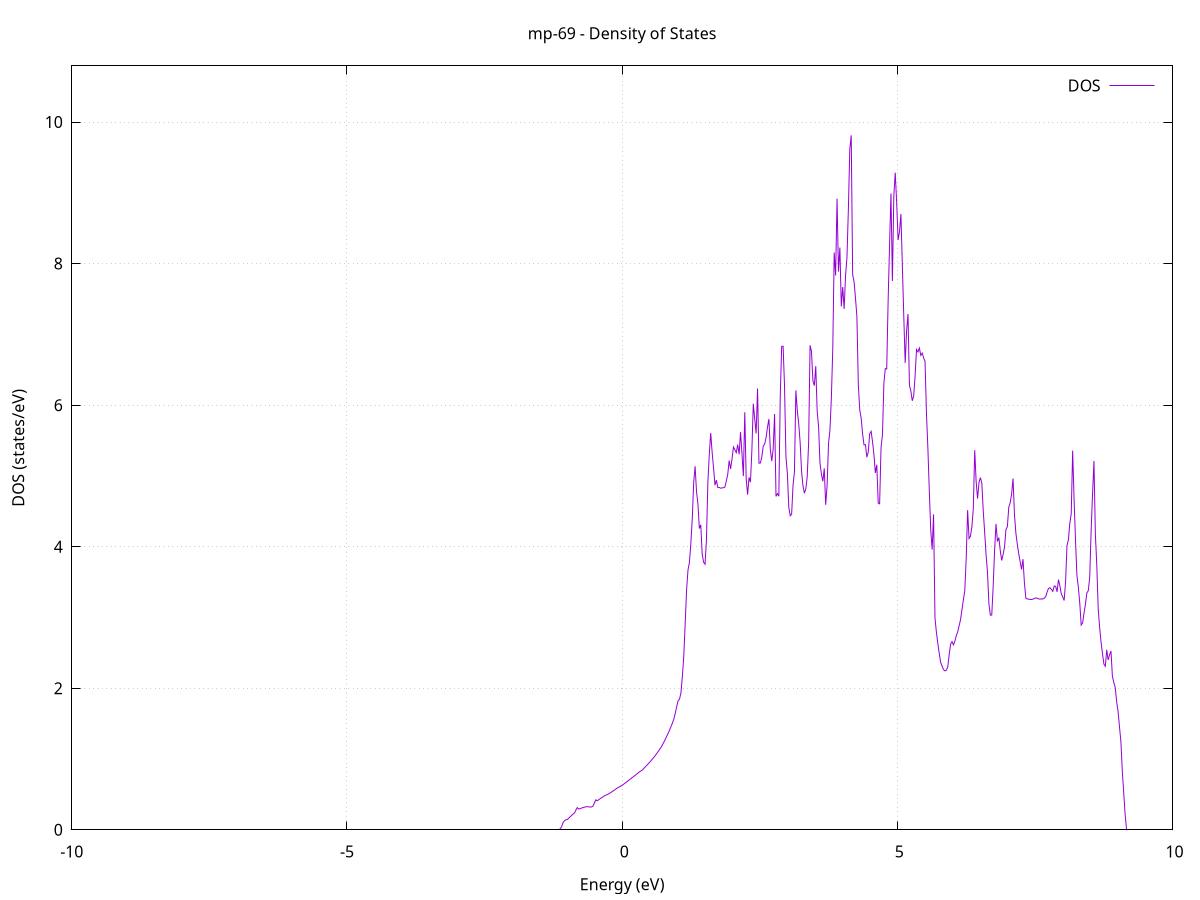 set title 'mp-69 - Density of States'
set xlabel 'Energy (eV)'
set ylabel 'DOS (states/eV)'
set grid
set xrange [-10:10]
set yrange [0:10.794]
set xzeroaxis lt -1
set terminal png size 800,600
set output 'mp-69_dos_gnuplot.png'
plot '-' using 1:2 with lines title 'DOS'
-40.069000 0.000000
-40.043200 0.000000
-40.017400 0.000000
-39.991600 0.000000
-39.965900 0.000000
-39.940100 0.000000
-39.914300 0.000000
-39.888500 0.000000
-39.862700 0.000000
-39.836900 0.000000
-39.811100 0.000000
-39.785300 0.000000
-39.759500 0.000000
-39.733700 0.000000
-39.707900 0.000000
-39.682200 0.000000
-39.656400 0.000000
-39.630600 0.000000
-39.604800 0.000000
-39.579000 0.000000
-39.553200 0.000000
-39.527400 0.000000
-39.501600 0.000000
-39.475800 0.000000
-39.450000 0.000000
-39.424200 0.000000
-39.398500 0.000000
-39.372700 0.000000
-39.346900 0.000000
-39.321100 0.000000
-39.295300 0.000000
-39.269500 0.000000
-39.243700 0.000000
-39.217900 0.000000
-39.192100 0.000000
-39.166300 0.000000
-39.140500 0.000000
-39.114800 0.000000
-39.089000 0.000000
-39.063200 0.000000
-39.037400 0.000000
-39.011600 0.000000
-38.985800 0.000000
-38.960000 0.000000
-38.934200 0.000000
-38.908400 0.000000
-38.882600 0.000000
-38.856800 0.000000
-38.831100 0.000000
-38.805300 0.000000
-38.779500 0.000000
-38.753700 0.000000
-38.727900 0.000000
-38.702100 0.000000
-38.676300 0.000000
-38.650500 0.000000
-38.624700 0.000000
-38.598900 0.000000
-38.573100 0.000000
-38.547400 0.000000
-38.521600 0.000000
-38.495800 0.000000
-38.470000 0.000000
-38.444200 0.000000
-38.418400 0.000000
-38.392600 0.000000
-38.366800 0.000000
-38.341000 0.000000
-38.315200 0.000000
-38.289400 0.000000
-38.263700 0.000000
-38.237900 0.000000
-38.212100 0.000000
-38.186300 0.000000
-38.160500 0.000000
-38.134700 0.000000
-38.108900 0.000000
-38.083100 0.000000
-38.057300 0.000000
-38.031500 0.000000
-38.005700 0.000000
-37.979900 0.000000
-37.954200 0.000000
-37.928400 0.000000
-37.902600 0.000000
-37.876800 0.000000
-37.851000 0.000000
-37.825200 0.000000
-37.799400 0.000000
-37.773600 0.000000
-37.747800 0.000000
-37.722000 3.411700
-37.696200 19.515300
-37.670500 33.578700
-37.644700 74.122600
-37.618900 31.194700
-37.593100 117.249500
-37.567300 0.000000
-37.541500 0.000000
-37.515700 0.000000
-37.489900 0.000000
-37.464100 0.000000
-37.438300 0.000000
-37.412500 0.000000
-37.386800 0.000000
-37.361000 0.000000
-37.335200 0.000000
-37.309400 0.000000
-37.283600 0.000000
-37.257800 0.000000
-37.232000 0.000000
-37.206200 0.000000
-37.180400 0.000000
-37.154600 0.000000
-37.128800 0.000000
-37.103100 0.000000
-37.077300 0.000000
-37.051500 0.000000
-37.025700 0.000000
-36.999900 0.000000
-36.974100 0.000000
-36.948300 0.000000
-36.922500 0.000000
-36.896700 0.000000
-36.870900 0.000000
-36.845100 0.000000
-36.819400 0.000000
-36.793600 0.000000
-36.767800 0.000000
-36.742000 0.000000
-36.716200 0.000000
-36.690400 0.000000
-36.664600 0.000000
-36.638800 0.000000
-36.613000 0.000000
-36.587200 0.000000
-36.561400 0.000000
-36.535700 0.000000
-36.509900 0.000000
-36.484100 0.000000
-36.458300 0.000000
-36.432500 0.000000
-36.406700 0.000000
-36.380900 0.000000
-36.355100 0.000000
-36.329300 0.000000
-36.303500 0.000000
-36.277700 0.000000
-36.252000 0.000000
-36.226200 0.000000
-36.200400 0.000000
-36.174600 0.000000
-36.148800 0.000000
-36.123000 0.000000
-36.097200 0.000000
-36.071400 0.000000
-36.045600 0.000000
-36.019800 0.000000
-35.994000 0.000000
-35.968200 0.000000
-35.942500 0.000000
-35.916700 0.000000
-35.890900 0.000000
-35.865100 0.000000
-35.839300 0.000000
-35.813500 0.000000
-35.787700 0.000000
-35.761900 0.000000
-35.736100 0.000000
-35.710300 0.000000
-35.684500 0.000000
-35.658800 0.000000
-35.633000 0.000000
-35.607200 0.000000
-35.581400 0.000000
-35.555600 0.000000
-35.529800 0.000000
-35.504000 0.000000
-35.478200 0.000000
-35.452400 0.000000
-35.426600 0.000000
-35.400800 0.000000
-35.375100 0.000000
-35.349300 0.000000
-35.323500 0.000000
-35.297700 0.000000
-35.271900 0.000000
-35.246100 0.000000
-35.220300 0.000000
-35.194500 0.000000
-35.168700 0.000000
-35.142900 0.000000
-35.117100 0.000000
-35.091400 0.000000
-35.065600 0.000000
-35.039800 0.000000
-35.014000 0.000000
-34.988200 0.000000
-34.962400 0.000000
-34.936600 0.000000
-34.910800 0.000000
-34.885000 0.000000
-34.859200 0.000000
-34.833400 0.000000
-34.807700 0.000000
-34.781900 0.000000
-34.756100 0.000000
-34.730300 0.000000
-34.704500 0.000000
-34.678700 0.000000
-34.652900 0.000000
-34.627100 0.000000
-34.601300 0.000000
-34.575500 0.000000
-34.549700 0.000000
-34.524000 0.000000
-34.498200 0.000000
-34.472400 0.000000
-34.446600 0.000000
-34.420800 0.000000
-34.395000 0.000000
-34.369200 0.000000
-34.343400 0.000000
-34.317600 0.000000
-34.291800 0.000000
-34.266000 0.000000
-34.240300 0.000000
-34.214500 0.000000
-34.188700 0.000000
-34.162900 0.000000
-34.137100 0.000000
-34.111300 0.000000
-34.085500 0.000000
-34.059700 0.000000
-34.033900 0.000000
-34.008100 0.000000
-33.982300 0.000000
-33.956500 0.000000
-33.930800 0.000000
-33.905000 0.000000
-33.879200 0.000000
-33.853400 0.000000
-33.827600 0.000000
-33.801800 0.000000
-33.776000 0.000000
-33.750200 0.000000
-33.724400 0.000000
-33.698600 0.000000
-33.672800 0.000000
-33.647100 0.000000
-33.621300 0.000000
-33.595500 0.000000
-33.569700 0.000000
-33.543900 0.000000
-33.518100 0.000000
-33.492300 0.000000
-33.466500 0.000000
-33.440700 0.000000
-33.414900 0.000000
-33.389100 0.000000
-33.363400 0.000000
-33.337600 0.000000
-33.311800 0.000000
-33.286000 0.000000
-33.260200 0.000000
-33.234400 0.000000
-33.208600 0.000000
-33.182800 0.000000
-33.157000 0.000000
-33.131200 0.000000
-33.105400 0.000000
-33.079700 0.000000
-33.053900 0.000000
-33.028100 0.000000
-33.002300 0.000000
-32.976500 0.000000
-32.950700 0.000000
-32.924900 0.000000
-32.899100 0.000000
-32.873300 0.000000
-32.847500 0.000000
-32.821700 0.000000
-32.796000 0.000000
-32.770200 0.000000
-32.744400 0.000000
-32.718600 0.000000
-32.692800 0.000000
-32.667000 0.000000
-32.641200 0.000000
-32.615400 0.000000
-32.589600 0.000000
-32.563800 0.000000
-32.538000 0.000000
-32.512300 0.000000
-32.486500 0.000000
-32.460700 0.000000
-32.434900 0.000000
-32.409100 0.000000
-32.383300 0.000000
-32.357500 0.000000
-32.331700 0.000000
-32.305900 0.000000
-32.280100 0.000000
-32.254300 0.000000
-32.228600 0.000000
-32.202800 0.000000
-32.177000 0.000000
-32.151200 0.000000
-32.125400 0.000000
-32.099600 0.000000
-32.073800 0.000000
-32.048000 0.000000
-32.022200 0.000000
-31.996400 0.000000
-31.970600 0.000000
-31.944800 0.000000
-31.919100 0.000000
-31.893300 0.000000
-31.867500 0.000000
-31.841700 0.000000
-31.815900 0.000000
-31.790100 0.000000
-31.764300 0.000000
-31.738500 0.000000
-31.712700 0.000000
-31.686900 0.000000
-31.661100 0.000000
-31.635400 0.000000
-31.609600 0.000000
-31.583800 0.000000
-31.558000 0.000000
-31.532200 0.000000
-31.506400 0.000000
-31.480600 0.000000
-31.454800 0.000000
-31.429000 0.000000
-31.403200 0.000000
-31.377400 0.000000
-31.351700 0.000000
-31.325900 0.000000
-31.300100 0.000000
-31.274300 0.000000
-31.248500 0.000000
-31.222700 0.000000
-31.196900 0.000000
-31.171100 0.000000
-31.145300 0.000000
-31.119500 0.000000
-31.093700 0.000000
-31.068000 0.000000
-31.042200 0.000000
-31.016400 0.000000
-30.990600 0.000000
-30.964800 0.000000
-30.939000 0.000000
-30.913200 0.000000
-30.887400 0.000000
-30.861600 0.000000
-30.835800 0.000000
-30.810000 0.000000
-30.784300 0.000000
-30.758500 0.000000
-30.732700 0.000000
-30.706900 0.000000
-30.681100 0.000000
-30.655300 0.000000
-30.629500 0.000000
-30.603700 0.000000
-30.577900 0.000000
-30.552100 0.000000
-30.526300 0.000000
-30.500600 0.000000
-30.474800 0.000000
-30.449000 0.000000
-30.423200 0.000000
-30.397400 0.000000
-30.371600 0.000000
-30.345800 0.000000
-30.320000 0.000000
-30.294200 0.000000
-30.268400 0.000000
-30.242600 0.000000
-30.216900 0.000000
-30.191100 0.000000
-30.165300 0.000000
-30.139500 0.000000
-30.113700 0.000000
-30.087900 0.000000
-30.062100 0.000000
-30.036300 0.000000
-30.010500 0.000000
-29.984700 0.000000
-29.958900 0.000000
-29.933100 0.000000
-29.907400 0.000000
-29.881600 0.000000
-29.855800 0.000000
-29.830000 0.000000
-29.804200 0.000000
-29.778400 0.000000
-29.752600 0.000000
-29.726800 0.000000
-29.701000 0.000000
-29.675200 0.000000
-29.649400 0.000000
-29.623700 0.000000
-29.597900 0.000000
-29.572100 0.000000
-29.546300 0.000000
-29.520500 0.000000
-29.494700 0.000000
-29.468900 0.000000
-29.443100 0.000000
-29.417300 0.000000
-29.391500 0.000000
-29.365700 0.000000
-29.340000 0.000000
-29.314200 0.000000
-29.288400 0.000000
-29.262600 0.000000
-29.236800 0.000000
-29.211000 0.000000
-29.185200 0.000000
-29.159400 0.000000
-29.133600 0.000000
-29.107800 0.000000
-29.082000 0.000000
-29.056300 0.000000
-29.030500 0.000000
-29.004700 0.000000
-28.978900 0.000000
-28.953100 0.000000
-28.927300 0.000000
-28.901500 0.000000
-28.875700 0.000000
-28.849900 0.000000
-28.824100 0.000000
-28.798300 0.000000
-28.772600 0.000000
-28.746800 0.000000
-28.721000 0.000000
-28.695200 0.000000
-28.669400 0.000000
-28.643600 0.000000
-28.617800 0.000000
-28.592000 0.000000
-28.566200 0.000000
-28.540400 0.000000
-28.514600 0.000000
-28.488900 0.000000
-28.463100 0.000000
-28.437300 0.000000
-28.411500 0.000000
-28.385700 0.000000
-28.359900 0.000000
-28.334100 0.000000
-28.308300 0.000000
-28.282500 0.000000
-28.256700 0.000000
-28.230900 0.000000
-28.205200 0.000000
-28.179400 0.000000
-28.153600 0.000000
-28.127800 0.000000
-28.102000 0.000000
-28.076200 0.000000
-28.050400 0.000000
-28.024600 0.000000
-27.998800 0.000000
-27.973000 0.000000
-27.947200 0.000000
-27.921500 0.000000
-27.895700 0.000000
-27.869900 0.000000
-27.844100 0.000000
-27.818300 0.000000
-27.792500 0.000000
-27.766700 0.000000
-27.740900 0.000000
-27.715100 0.000000
-27.689300 0.000000
-27.663500 0.000000
-27.637700 0.000000
-27.612000 0.000000
-27.586200 0.000000
-27.560400 0.000000
-27.534600 0.000000
-27.508800 0.000000
-27.483000 0.000000
-27.457200 0.000000
-27.431400 0.000000
-27.405600 0.000000
-27.379800 0.000000
-27.354000 0.000000
-27.328300 0.000000
-27.302500 0.000000
-27.276700 0.000000
-27.250900 0.000000
-27.225100 0.000000
-27.199300 0.000000
-27.173500 0.000000
-27.147700 0.000000
-27.121900 0.000000
-27.096100 0.000000
-27.070300 0.000000
-27.044600 0.000000
-27.018800 0.000000
-26.993000 0.000000
-26.967200 0.000000
-26.941400 0.000000
-26.915600 0.000000
-26.889800 0.000000
-26.864000 0.000000
-26.838200 0.000000
-26.812400 0.000000
-26.786600 0.000000
-26.760900 0.000000
-26.735100 0.000000
-26.709300 0.000000
-26.683500 0.000000
-26.657700 0.000000
-26.631900 0.000000
-26.606100 0.000000
-26.580300 0.000000
-26.554500 0.000000
-26.528700 0.000000
-26.502900 0.000000
-26.477200 0.000000
-26.451400 0.000000
-26.425600 0.000000
-26.399800 0.000000
-26.374000 0.000000
-26.348200 0.000000
-26.322400 0.000000
-26.296600 0.000000
-26.270800 0.000000
-26.245000 0.000000
-26.219200 0.000000
-26.193500 0.000000
-26.167700 0.000000
-26.141900 0.000000
-26.116100 0.000000
-26.090300 0.000000
-26.064500 0.000000
-26.038700 0.000000
-26.012900 0.000000
-25.987100 0.000000
-25.961300 0.000000
-25.935500 0.000000
-25.909800 0.000000
-25.884000 0.000000
-25.858200 0.000000
-25.832400 0.000000
-25.806600 0.000000
-25.780800 0.000000
-25.755000 0.000000
-25.729200 0.000000
-25.703400 0.000000
-25.677600 0.000000
-25.651800 0.000000
-25.626000 0.000000
-25.600300 0.000000
-25.574500 0.000000
-25.548700 0.000000
-25.522900 0.000000
-25.497100 0.000000
-25.471300 0.000000
-25.445500 0.000000
-25.419700 0.000000
-25.393900 0.000000
-25.368100 0.000000
-25.342300 0.000000
-25.316600 0.000000
-25.290800 0.000000
-25.265000 0.000000
-25.239200 0.000000
-25.213400 0.000000
-25.187600 0.000000
-25.161800 0.000000
-25.136000 0.000000
-25.110200 0.000000
-25.084400 0.000000
-25.058600 0.000000
-25.032900 0.000000
-25.007100 0.000000
-24.981300 0.000000
-24.955500 0.000000
-24.929700 0.000000
-24.903900 0.000000
-24.878100 0.000000
-24.852300 0.000000
-24.826500 0.000000
-24.800700 0.000000
-24.774900 0.000000
-24.749200 0.000000
-24.723400 0.000000
-24.697600 0.000000
-24.671800 0.000000
-24.646000 0.000000
-24.620200 0.000000
-24.594400 0.000000
-24.568600 0.000000
-24.542800 0.000000
-24.517000 0.000000
-24.491200 0.000000
-24.465500 0.000000
-24.439700 0.000000
-24.413900 0.000000
-24.388100 0.000000
-24.362300 0.000000
-24.336500 0.000000
-24.310700 0.000000
-24.284900 0.000000
-24.259100 0.000000
-24.233300 0.000000
-24.207500 0.000000
-24.181800 0.000000
-24.156000 0.000000
-24.130200 0.000000
-24.104400 0.000000
-24.078600 0.000000
-24.052800 0.000000
-24.027000 0.000000
-24.001200 0.000000
-23.975400 0.000000
-23.949600 0.000000
-23.923800 0.000000
-23.898100 0.000000
-23.872300 0.000000
-23.846500 0.000000
-23.820700 0.000000
-23.794900 0.000000
-23.769100 0.000000
-23.743300 0.000000
-23.717500 0.000000
-23.691700 0.000000
-23.665900 0.000000
-23.640100 0.000000
-23.614300 0.000000
-23.588600 0.000000
-23.562800 0.000000
-23.537000 0.000000
-23.511200 0.000000
-23.485400 0.000000
-23.459600 0.000000
-23.433800 0.000000
-23.408000 0.000000
-23.382200 0.000000
-23.356400 0.000000
-23.330600 0.000000
-23.304900 0.000000
-23.279100 0.000000
-23.253300 0.000000
-23.227500 0.000000
-23.201700 0.000000
-23.175900 0.000000
-23.150100 0.000000
-23.124300 0.000000
-23.098500 0.000000
-23.072700 0.000000
-23.046900 0.000000
-23.021200 0.000000
-22.995400 0.000000
-22.969600 0.000000
-22.943800 0.000000
-22.918000 0.000000
-22.892200 0.000000
-22.866400 0.000000
-22.840600 0.000000
-22.814800 0.000000
-22.789000 0.000000
-22.763200 0.000000
-22.737500 0.000000
-22.711700 0.000000
-22.685900 0.000000
-22.660100 0.000000
-22.634300 0.000000
-22.608500 0.000000
-22.582700 0.000000
-22.556900 0.000000
-22.531100 0.000000
-22.505300 0.000000
-22.479500 0.000000
-22.453800 0.000000
-22.428000 0.000000
-22.402200 0.000000
-22.376400 0.000000
-22.350600 0.000000
-22.324800 0.000000
-22.299000 0.000000
-22.273200 0.000000
-22.247400 0.000000
-22.221600 0.000000
-22.195800 0.000000
-22.170100 0.000000
-22.144300 0.000000
-22.118500 0.000000
-22.092700 0.000000
-22.066900 0.000000
-22.041100 0.000000
-22.015300 0.000000
-21.989500 0.000000
-21.963700 0.000000
-21.937900 0.000000
-21.912100 0.000000
-21.886400 0.000000
-21.860600 0.000000
-21.834800 0.000000
-21.809000 0.000000
-21.783200 0.000000
-21.757400 0.000000
-21.731600 0.000000
-21.705800 0.000000
-21.680000 0.000000
-21.654200 0.000000
-21.628400 0.000000
-21.602600 0.000000
-21.576900 0.000000
-21.551100 0.000000
-21.525300 0.000000
-21.499500 0.000000
-21.473700 0.000000
-21.447900 0.000000
-21.422100 0.000000
-21.396300 0.000000
-21.370500 0.000000
-21.344700 0.000000
-21.318900 0.000000
-21.293200 0.000000
-21.267400 0.000000
-21.241600 0.000000
-21.215800 0.000000
-21.190000 0.000000
-21.164200 0.000000
-21.138400 0.000000
-21.112600 0.000000
-21.086800 0.000000
-21.061000 0.000000
-21.035200 0.000000
-21.009500 0.000000
-20.983700 0.000000
-20.957900 0.000000
-20.932100 0.000000
-20.906300 0.000000
-20.880500 0.000000
-20.854700 0.000000
-20.828900 0.000000
-20.803100 0.000000
-20.777300 0.000000
-20.751500 0.000000
-20.725800 0.000000
-20.700000 0.000000
-20.674200 0.000000
-20.648400 0.000000
-20.622600 0.000000
-20.596800 0.000000
-20.571000 0.000000
-20.545200 0.000000
-20.519400 0.000000
-20.493600 0.000000
-20.467800 0.000000
-20.442100 0.000000
-20.416300 0.000000
-20.390500 0.000000
-20.364700 0.000000
-20.338900 0.000000
-20.313100 0.000000
-20.287300 0.000000
-20.261500 0.000000
-20.235700 0.000000
-20.209900 0.000000
-20.184100 0.000000
-20.158400 0.000000
-20.132600 0.000000
-20.106800 0.000000
-20.081000 0.000000
-20.055200 0.000000
-20.029400 0.000000
-20.003600 0.000000
-19.977800 0.000000
-19.952000 0.000000
-19.926200 0.000000
-19.900400 0.000000
-19.874700 0.000000
-19.848900 0.000000
-19.823100 0.000000
-19.797300 0.000000
-19.771500 0.000000
-19.745700 0.000000
-19.719900 0.000000
-19.694100 0.000000
-19.668300 0.000000
-19.642500 0.000000
-19.616700 0.000000
-19.590900 0.000000
-19.565200 0.000000
-19.539400 0.000000
-19.513600 0.000000
-19.487800 0.000000
-19.462000 0.000000
-19.436200 0.000000
-19.410400 0.000000
-19.384600 0.000000
-19.358800 0.000000
-19.333000 0.000000
-19.307200 0.000000
-19.281500 0.000000
-19.255700 0.000000
-19.229900 0.000000
-19.204100 0.000000
-19.178300 0.000000
-19.152500 0.000000
-19.126700 0.000000
-19.100900 0.000000
-19.075100 0.000000
-19.049300 0.000000
-19.023500 0.000000
-18.997800 0.000000
-18.972000 0.000000
-18.946200 0.000000
-18.920400 0.000000
-18.894600 0.000000
-18.868800 0.000000
-18.843000 0.000000
-18.817200 0.000000
-18.791400 0.000000
-18.765600 0.000000
-18.739800 0.000000
-18.714100 0.000000
-18.688300 0.000000
-18.662500 0.000000
-18.636700 0.000000
-18.610900 0.000000
-18.585100 0.000000
-18.559300 0.000000
-18.533500 0.000000
-18.507700 0.000000
-18.481900 0.000000
-18.456100 0.000000
-18.430400 0.000000
-18.404600 0.000000
-18.378800 0.000000
-18.353000 0.000000
-18.327200 0.000000
-18.301400 0.000000
-18.275600 0.000000
-18.249800 0.000000
-18.224000 0.000000
-18.198200 0.000000
-18.172400 0.000000
-18.146700 0.000000
-18.120900 0.000000
-18.095100 0.000000
-18.069300 0.000000
-18.043500 0.000000
-18.017700 0.000000
-17.991900 0.000000
-17.966100 0.000000
-17.940300 0.000000
-17.914500 0.000000
-17.888700 0.000000
-17.863000 0.000000
-17.837200 0.000000
-17.811400 0.000000
-17.785600 0.000000
-17.759800 0.000000
-17.734000 0.078700
-17.708200 1.231200
-17.682400 8.293300
-17.656600 15.065300
-17.630800 17.042500
-17.605000 19.725500
-17.579200 31.348800
-17.553500 40.456100
-17.527700 34.539600
-17.501900 35.575400
-17.476100 21.976100
-17.450300 16.299900
-17.424500 13.000700
-17.398700 9.285400
-17.372900 14.837200
-17.347100 17.039600
-17.321300 17.222400
-17.295500 18.753400
-17.269800 26.752400
-17.244000 19.180800
-17.218200 23.113200
-17.192400 28.941300
-17.166600 31.542000
-17.140800 32.625400
-17.115000 36.607600
-17.089200 42.787100
-17.063400 56.641200
-17.037600 35.024100
-17.011800 49.311900
-16.986100 87.432700
-16.960300 51.622200
-16.934500 35.198600
-16.908700 27.327100
-16.882900 22.185200
-16.857100 13.861800
-16.831300 1.573000
-16.805500 0.000000
-16.779700 0.000000
-16.753900 0.000000
-16.728100 0.000000
-16.702400 0.000000
-16.676600 0.000000
-16.650800 0.000000
-16.625000 0.000000
-16.599200 0.000000
-16.573400 0.000000
-16.547600 0.000000
-16.521800 0.000000
-16.496000 0.000000
-16.470200 0.000000
-16.444400 0.000000
-16.418700 0.000000
-16.392900 0.000000
-16.367100 0.000000
-16.341300 0.000000
-16.315500 0.000000
-16.289700 0.000000
-16.263900 0.000000
-16.238100 0.000000
-16.212300 0.000000
-16.186500 0.000000
-16.160700 0.000000
-16.135000 0.000000
-16.109200 0.000000
-16.083400 0.000000
-16.057600 0.000000
-16.031800 0.000000
-16.006000 0.000000
-15.980200 0.000000
-15.954400 0.000000
-15.928600 0.000000
-15.902800 0.000000
-15.877000 0.000000
-15.851300 0.000000
-15.825500 0.000000
-15.799700 0.000000
-15.773900 0.000000
-15.748100 0.000000
-15.722300 0.000000
-15.696500 0.000000
-15.670700 0.000000
-15.644900 0.000000
-15.619100 0.000000
-15.593300 0.000000
-15.567500 0.000000
-15.541800 0.000000
-15.516000 0.000000
-15.490200 0.000000
-15.464400 0.000000
-15.438600 0.000000
-15.412800 0.000000
-15.387000 0.000000
-15.361200 0.000000
-15.335400 0.000000
-15.309600 0.000000
-15.283800 0.000000
-15.258100 0.000000
-15.232300 0.000000
-15.206500 0.000000
-15.180700 0.000000
-15.154900 0.000000
-15.129100 0.000000
-15.103300 0.000000
-15.077500 0.000000
-15.051700 0.000000
-15.025900 0.000000
-15.000100 0.000000
-14.974400 0.000000
-14.948600 0.000000
-14.922800 0.000000
-14.897000 0.000000
-14.871200 0.000000
-14.845400 0.000000
-14.819600 0.000000
-14.793800 0.000000
-14.768000 0.000000
-14.742200 0.000000
-14.716400 0.000000
-14.690700 0.000000
-14.664900 0.000000
-14.639100 0.000000
-14.613300 0.000000
-14.587500 0.000000
-14.561700 0.000000
-14.535900 0.000000
-14.510100 0.000000
-14.484300 0.000000
-14.458500 0.000000
-14.432700 0.000000
-14.407000 0.000000
-14.381200 0.000000
-14.355400 0.000000
-14.329600 0.000000
-14.303800 0.000000
-14.278000 0.000000
-14.252200 0.000000
-14.226400 0.000000
-14.200600 0.000000
-14.174800 0.000000
-14.149000 0.000000
-14.123300 0.000000
-14.097500 0.000000
-14.071700 0.000000
-14.045900 0.000000
-14.020100 0.000000
-13.994300 0.000000
-13.968500 0.000000
-13.942700 0.000000
-13.916900 0.000000
-13.891100 0.000000
-13.865300 0.000000
-13.839600 0.000000
-13.813800 0.000000
-13.788000 0.000000
-13.762200 0.000000
-13.736400 0.000000
-13.710600 0.000000
-13.684800 0.000000
-13.659000 0.000000
-13.633200 0.000000
-13.607400 0.000000
-13.581600 0.000000
-13.555900 0.000000
-13.530100 0.000000
-13.504300 0.000000
-13.478500 0.000000
-13.452700 0.000000
-13.426900 0.000000
-13.401100 0.000000
-13.375300 0.000000
-13.349500 0.000000
-13.323700 0.000000
-13.297900 0.000000
-13.272100 0.000000
-13.246400 0.000000
-13.220600 0.000000
-13.194800 0.000000
-13.169000 0.000000
-13.143200 0.000000
-13.117400 0.000000
-13.091600 0.000000
-13.065800 0.000000
-13.040000 0.000000
-13.014200 0.000000
-12.988400 0.000000
-12.962700 0.000000
-12.936900 0.000000
-12.911100 0.000000
-12.885300 0.000000
-12.859500 0.000000
-12.833700 0.000000
-12.807900 0.000000
-12.782100 0.000000
-12.756300 0.000000
-12.730500 0.000000
-12.704700 0.000000
-12.679000 0.000000
-12.653200 0.000000
-12.627400 0.000000
-12.601600 0.000000
-12.575800 0.000000
-12.550000 0.000000
-12.524200 0.000000
-12.498400 0.000000
-12.472600 0.000000
-12.446800 0.000000
-12.421000 0.000000
-12.395300 0.000000
-12.369500 0.000000
-12.343700 0.000000
-12.317900 0.000000
-12.292100 0.000000
-12.266300 0.000000
-12.240500 0.000000
-12.214700 0.000000
-12.188900 0.000000
-12.163100 0.000000
-12.137300 0.000000
-12.111600 0.000000
-12.085800 0.000000
-12.060000 0.000000
-12.034200 0.000000
-12.008400 0.000000
-11.982600 0.000000
-11.956800 0.000000
-11.931000 0.000000
-11.905200 0.000000
-11.879400 0.000000
-11.853600 0.000000
-11.827900 0.000000
-11.802100 0.000000
-11.776300 0.000000
-11.750500 0.000000
-11.724700 0.000000
-11.698900 0.000000
-11.673100 0.000000
-11.647300 0.000000
-11.621500 0.000000
-11.595700 0.000000
-11.569900 0.000000
-11.544200 0.000000
-11.518400 0.000000
-11.492600 0.000000
-11.466800 0.000000
-11.441000 0.000000
-11.415200 0.000000
-11.389400 0.000000
-11.363600 0.000000
-11.337800 0.000000
-11.312000 0.000000
-11.286200 0.000000
-11.260400 0.000000
-11.234700 0.000000
-11.208900 0.000000
-11.183100 0.000000
-11.157300 0.000000
-11.131500 0.000000
-11.105700 0.000000
-11.079900 0.000000
-11.054100 0.000000
-11.028300 0.000000
-11.002500 0.000000
-10.976700 0.000000
-10.951000 0.000000
-10.925200 0.000000
-10.899400 0.000000
-10.873600 0.000000
-10.847800 0.000000
-10.822000 0.000000
-10.796200 0.000000
-10.770400 0.000000
-10.744600 0.000000
-10.718800 0.000000
-10.693000 0.000000
-10.667300 0.000000
-10.641500 0.000000
-10.615700 0.000000
-10.589900 0.000000
-10.564100 0.000000
-10.538300 0.000000
-10.512500 0.000000
-10.486700 0.000000
-10.460900 0.000000
-10.435100 0.000000
-10.409300 0.000000
-10.383600 0.000000
-10.357800 0.000000
-10.332000 0.000000
-10.306200 0.000000
-10.280400 0.000000
-10.254600 0.000000
-10.228800 0.000000
-10.203000 0.000000
-10.177200 0.000000
-10.151400 0.000000
-10.125600 0.000000
-10.099900 0.000000
-10.074100 0.000000
-10.048300 0.000000
-10.022500 0.000000
-9.996700 0.000000
-9.970900 0.000000
-9.945100 0.000000
-9.919300 0.000000
-9.893500 0.000000
-9.867700 0.000000
-9.841900 0.000000
-9.816200 0.000000
-9.790400 0.000000
-9.764600 0.000000
-9.738800 0.000000
-9.713000 0.000000
-9.687200 0.000000
-9.661400 0.000000
-9.635600 0.000000
-9.609800 0.000000
-9.584000 0.000000
-9.558200 0.000000
-9.532500 0.000000
-9.506700 0.000000
-9.480900 0.000000
-9.455100 0.000000
-9.429300 0.000000
-9.403500 0.000000
-9.377700 0.000000
-9.351900 0.000000
-9.326100 0.000000
-9.300300 0.000000
-9.274500 0.000000
-9.248700 0.000000
-9.223000 0.000000
-9.197200 0.000000
-9.171400 0.000000
-9.145600 0.000000
-9.119800 0.000000
-9.094000 0.000000
-9.068200 0.000000
-9.042400 0.000000
-9.016600 0.000000
-8.990800 0.000000
-8.965000 0.000000
-8.939300 0.000000
-8.913500 0.000000
-8.887700 0.000000
-8.861900 0.000000
-8.836100 0.000000
-8.810300 0.000000
-8.784500 0.000000
-8.758700 0.000000
-8.732900 0.000000
-8.707100 0.000000
-8.681300 0.000000
-8.655600 0.000000
-8.629800 0.000000
-8.604000 0.000000
-8.578200 0.000000
-8.552400 0.000000
-8.526600 0.000000
-8.500800 0.000000
-8.475000 0.000000
-8.449200 0.000000
-8.423400 0.000000
-8.397600 0.000000
-8.371900 0.000000
-8.346100 0.000000
-8.320300 0.000000
-8.294500 0.000000
-8.268700 0.000000
-8.242900 0.000000
-8.217100 0.000000
-8.191300 0.000000
-8.165500 0.000000
-8.139700 0.000000
-8.113900 0.000000
-8.088200 0.000000
-8.062400 0.000000
-8.036600 0.000000
-8.010800 0.000000
-7.985000 0.000000
-7.959200 0.000000
-7.933400 0.000000
-7.907600 0.000000
-7.881800 0.000000
-7.856000 0.000000
-7.830200 0.000000
-7.804500 0.000000
-7.778700 0.000000
-7.752900 0.000000
-7.727100 0.000000
-7.701300 0.000000
-7.675500 0.000000
-7.649700 0.000000
-7.623900 0.000000
-7.598100 0.000000
-7.572300 0.000000
-7.546500 0.000000
-7.520800 0.000000
-7.495000 0.000000
-7.469200 0.000000
-7.443400 0.000000
-7.417600 0.000000
-7.391800 0.000000
-7.366000 0.000000
-7.340200 0.000000
-7.314400 0.000000
-7.288600 0.000000
-7.262800 0.000000
-7.237000 0.000000
-7.211300 0.000000
-7.185500 0.000000
-7.159700 0.000000
-7.133900 0.000000
-7.108100 0.000000
-7.082300 0.000000
-7.056500 0.000000
-7.030700 0.000000
-7.004900 0.000000
-6.979100 0.000000
-6.953300 0.000000
-6.927600 0.000000
-6.901800 0.000000
-6.876000 0.000000
-6.850200 0.000000
-6.824400 0.000000
-6.798600 0.000000
-6.772800 0.000000
-6.747000 0.000000
-6.721200 0.000000
-6.695400 0.000000
-6.669600 0.000000
-6.643900 0.000000
-6.618100 0.000000
-6.592300 0.000000
-6.566500 0.000000
-6.540700 0.000000
-6.514900 0.000000
-6.489100 0.000000
-6.463300 0.000000
-6.437500 0.000000
-6.411700 0.000000
-6.385900 0.000000
-6.360200 0.000000
-6.334400 0.000000
-6.308600 0.000000
-6.282800 0.000000
-6.257000 0.000000
-6.231200 0.000000
-6.205400 0.000000
-6.179600 0.000000
-6.153800 0.000000
-6.128000 0.000000
-6.102200 0.000000
-6.076500 0.000000
-6.050700 0.000000
-6.024900 0.000000
-5.999100 0.000000
-5.973300 0.000000
-5.947500 0.000000
-5.921700 0.000000
-5.895900 0.000000
-5.870100 0.000000
-5.844300 0.000000
-5.818500 0.000000
-5.792800 0.000000
-5.767000 0.000000
-5.741200 0.000000
-5.715400 0.000000
-5.689600 0.000000
-5.663800 0.000000
-5.638000 0.000000
-5.612200 0.000000
-5.586400 0.000000
-5.560600 0.000000
-5.534800 0.000000
-5.509100 0.000000
-5.483300 0.000000
-5.457500 0.000000
-5.431700 0.000000
-5.405900 0.000000
-5.380100 0.000000
-5.354300 0.000000
-5.328500 0.000000
-5.302700 0.000000
-5.276900 0.000000
-5.251100 0.000000
-5.225300 0.000000
-5.199600 0.000000
-5.173800 0.000000
-5.148000 0.000000
-5.122200 0.000000
-5.096400 0.000000
-5.070600 0.000000
-5.044800 0.000000
-5.019000 0.000000
-4.993200 0.000000
-4.967400 0.000000
-4.941600 0.000000
-4.915900 0.000000
-4.890100 0.000000
-4.864300 0.000000
-4.838500 0.000000
-4.812700 0.000000
-4.786900 0.000000
-4.761100 0.000000
-4.735300 0.000000
-4.709500 0.000000
-4.683700 0.000000
-4.657900 0.000000
-4.632200 0.000000
-4.606400 0.000000
-4.580600 0.000000
-4.554800 0.000000
-4.529000 0.000000
-4.503200 0.000000
-4.477400 0.000000
-4.451600 0.000000
-4.425800 0.000000
-4.400000 0.000000
-4.374200 0.000000
-4.348500 0.000000
-4.322700 0.000000
-4.296900 0.000000
-4.271100 0.000000
-4.245300 0.000000
-4.219500 0.000000
-4.193700 0.000000
-4.167900 0.000000
-4.142100 0.000000
-4.116300 0.000000
-4.090500 0.000000
-4.064800 0.000000
-4.039000 0.000000
-4.013200 0.000000
-3.987400 0.000000
-3.961600 0.000000
-3.935800 0.000000
-3.910000 0.000000
-3.884200 0.000000
-3.858400 0.000000
-3.832600 0.000000
-3.806800 0.000000
-3.781100 0.000000
-3.755300 0.000000
-3.729500 0.000000
-3.703700 0.000000
-3.677900 0.000000
-3.652100 0.000000
-3.626300 0.000000
-3.600500 0.000000
-3.574700 0.000000
-3.548900 0.000000
-3.523100 0.000000
-3.497400 0.000000
-3.471600 0.000000
-3.445800 0.000000
-3.420000 0.000000
-3.394200 0.000000
-3.368400 0.000000
-3.342600 0.000000
-3.316800 0.000000
-3.291000 0.000000
-3.265200 0.000000
-3.239400 0.000000
-3.213600 0.000000
-3.187900 0.000000
-3.162100 0.000000
-3.136300 0.000000
-3.110500 0.000000
-3.084700 0.000000
-3.058900 0.000000
-3.033100 0.000000
-3.007300 0.000000
-2.981500 0.000000
-2.955700 0.000000
-2.929900 0.000000
-2.904200 0.000000
-2.878400 0.000000
-2.852600 0.000000
-2.826800 0.000000
-2.801000 0.000000
-2.775200 0.000000
-2.749400 0.000000
-2.723600 0.000000
-2.697800 0.000000
-2.672000 0.000000
-2.646200 0.000000
-2.620500 0.000000
-2.594700 0.000000
-2.568900 0.000000
-2.543100 0.000000
-2.517300 0.000000
-2.491500 0.000000
-2.465700 0.000000
-2.439900 0.000000
-2.414100 0.000000
-2.388300 0.000000
-2.362500 0.000000
-2.336800 0.000000
-2.311000 0.000000
-2.285200 0.000000
-2.259400 0.000000
-2.233600 0.000000
-2.207800 0.000000
-2.182000 0.000000
-2.156200 0.000000
-2.130400 0.000000
-2.104600 0.000000
-2.078800 0.000000
-2.053100 0.000000
-2.027300 0.000000
-2.001500 0.000000
-1.975700 0.000000
-1.949900 0.000000
-1.924100 0.000000
-1.898300 0.000000
-1.872500 0.000000
-1.846700 0.000000
-1.820900 0.000000
-1.795100 0.000000
-1.769400 0.000000
-1.743600 0.000000
-1.717800 0.000000
-1.692000 0.000000
-1.666200 0.000000
-1.640400 0.000000
-1.614600 0.000000
-1.588800 0.000000
-1.563000 0.000000
-1.537200 0.000000
-1.511400 0.000000
-1.485700 0.000000
-1.459900 0.000000
-1.434100 0.000000
-1.408300 0.000000
-1.382500 0.000000
-1.356700 0.000000
-1.330900 0.000000
-1.305100 0.000000
-1.279300 0.000000
-1.253500 0.000000
-1.227700 0.000000
-1.201900 0.000000
-1.176200 0.000000
-1.150400 0.000000
-1.124600 0.011300
-1.098800 0.045300
-1.073000 0.102300
-1.047200 0.128300
-1.021400 0.141100
-0.995600 0.145500
-0.969800 0.164200
-0.944000 0.183700
-0.918200 0.203800
-0.892500 0.222100
-0.866700 0.236800
-0.840900 0.277700
-0.815100 0.312900
-0.789300 0.292200
-0.763500 0.299500
-0.737700 0.306500
-0.711900 0.313000
-0.686100 0.319000
-0.660300 0.324600
-0.634500 0.326900
-0.608800 0.323900
-0.583000 0.321300
-0.557200 0.322800
-0.531400 0.331600
-0.505600 0.375100
-0.479800 0.423300
-0.454000 0.409700
-0.428200 0.423400
-0.402400 0.437500
-0.376600 0.451900
-0.350800 0.463200
-0.325100 0.478600
-0.299300 0.488000
-0.273500 0.496900
-0.247700 0.506800
-0.221900 0.518900
-0.196100 0.531500
-0.170300 0.544900
-0.144500 0.558600
-0.118700 0.572500
-0.092900 0.586500
-0.067100 0.600500
-0.041400 0.609000
-0.015600 0.621200
0.010200 0.634500
0.036000 0.648900
0.061800 0.663700
0.087600 0.679300
0.113400 0.695000
0.139200 0.711000
0.165000 0.726400
0.190800 0.741900
0.216600 0.757800
0.242300 0.773300
0.268100 0.788900
0.293900 0.805900
0.319700 0.821100
0.345500 0.832500
0.371300 0.846600
0.397100 0.870100
0.422900 0.890500
0.448700 0.911400
0.474500 0.932900
0.500300 0.954900
0.526000 0.977800
0.551800 1.001700
0.577600 1.025700
0.603400 1.051700
0.629200 1.078600
0.655000 1.106100
0.680800 1.135100
0.706600 1.165500
0.732400 1.199600
0.758200 1.238400
0.784000 1.279100
0.809800 1.320700
0.835500 1.363700
0.861300 1.408800
0.887100 1.456800
0.912900 1.506700
0.938700 1.563000
0.964500 1.644400
0.990300 1.736000
1.016100 1.821700
1.041900 1.846000
1.067700 1.930700
1.093500 2.160400
1.119200 2.444400
1.145000 2.906500
1.170800 3.390700
1.196600 3.671700
1.222400 3.778500
1.248200 4.044400
1.274000 4.391500
1.299800 4.906800
1.325600 5.137200
1.351400 4.777800
1.377200 4.604900
1.402900 4.256600
1.428700 4.309300
1.454500 3.893800
1.480300 3.780500
1.506100 3.751800
1.531900 4.095600
1.557700 4.909500
1.583500 5.307600
1.609300 5.606000
1.635100 5.334300
1.660900 5.113800
1.686600 4.868500
1.712400 4.940400
1.738200 4.837600
1.764000 4.836600
1.789800 4.826700
1.815600 4.830500
1.841400 4.833400
1.867200 4.842500
1.893000 4.928300
1.918800 5.021700
1.944600 5.217200
1.970300 5.098900
1.996100 5.235400
2.021900 5.408600
2.047700 5.368900
2.073500 5.328900
2.099300 5.441000
2.125100 5.304700
2.150900 5.618900
2.176700 5.322600
2.202500 4.996800
2.228300 5.900000
2.254000 4.954900
2.279800 4.736000
2.305600 4.979600
2.331400 4.911600
2.357200 5.358900
2.383000 6.020800
2.408800 5.803400
2.434600 5.600100
2.460400 6.235000
2.486200 5.179700
2.512000 5.183100
2.537700 5.267900
2.563500 5.420700
2.589300 5.448900
2.615100 5.540400
2.640900 5.689700
2.666700 5.804600
2.692500 5.371100
2.718300 5.210000
2.744100 5.379500
2.769900 5.875100
2.795700 4.710800
2.821400 4.750000
2.847200 4.712800
2.873000 6.136700
2.898800 6.830900
2.924600 6.832300
2.950400 6.271400
2.976200 5.270300
3.002000 5.039600
3.027800 4.558900
3.053600 4.436500
3.079400 4.458500
3.105200 4.871400
3.130900 5.058600
3.156700 6.207700
3.182500 5.924600
3.208300 5.738300
3.234100 5.475800
3.259900 5.068000
3.285700 4.859500
3.311500 4.755800
3.337300 4.816400
3.363100 4.992000
3.388900 5.476000
3.414600 6.844800
3.440400 6.759600
3.466200 6.343900
3.492000 6.275200
3.517800 6.551400
3.543600 5.919500
3.569400 5.692400
3.595200 5.175800
3.621000 5.026300
3.646800 4.924100
3.672600 5.106300
3.698300 4.591300
3.724100 4.861500
3.749900 5.458300
3.775700 5.646100
3.801500 6.101200
3.827300 6.798500
3.853100 8.156900
3.878900 7.832000
3.904700 8.918500
3.930500 7.888400
3.956300 8.227100
3.982000 7.393800
4.007800 7.669100
4.033600 7.359300
4.059400 7.832700
4.085200 8.091200
4.111000 8.775500
4.136800 9.620800
4.162600 9.812500
4.188400 7.846000
4.214200 7.740700
4.240000 7.512200
4.265700 7.250100
4.291500 6.281600
4.317300 5.931100
4.343100 5.817100
4.368900 5.594100
4.394700 5.438600
4.420500 5.441300
4.446300 5.264600
4.472100 5.340000
4.497900 5.595900
4.523700 5.630200
4.549400 5.484200
4.575200 5.302800
4.601000 5.041300
4.626800 5.158600
4.652600 4.616000
4.678400 4.605500
4.704200 5.401600
4.730000 5.582400
4.755800 6.307800
4.781600 6.516300
4.807400 6.511700
4.833100 7.479500
4.858900 8.258300
4.884700 8.991900
4.910500 7.754000
4.936300 8.952400
4.962100 9.285100
4.987900 8.866400
5.013700 8.334900
5.039500 8.449200
5.065300 8.700200
5.091100 7.984500
5.116900 7.274500
5.142600 6.594800
5.168400 7.047500
5.194200 7.287600
5.220000 6.280700
5.245800 6.202100
5.271600 6.061300
5.297400 6.128800
5.323200 6.418700
5.349000 6.786900
5.374800 6.751400
5.400600 6.807100
5.426300 6.703400
5.452100 6.736100
5.477900 6.667800
5.503700 6.618900
5.529500 5.882600
5.555300 5.391500
5.581100 4.789900
5.606900 4.242900
5.632700 3.959000
5.658500 4.457000
5.684300 2.992000
5.710000 2.792300
5.735800 2.633300
5.761600 2.492800
5.787400 2.364700
5.813200 2.312000
5.839000 2.264400
5.864800 2.244900
5.890600 2.256100
5.916400 2.300200
5.942200 2.473600
5.968000 2.621700
5.993700 2.658400
6.019500 2.611800
6.045300 2.663700
6.071100 2.740300
6.096900 2.796900
6.122700 2.881900
6.148500 2.968300
6.174300 3.106600
6.200100 3.249500
6.225900 3.377600
6.251700 3.832000
6.277400 4.516000
6.303200 4.115400
6.329000 4.147800
6.354800 4.280600
6.380600 4.536200
6.406400 5.364000
6.432200 4.920600
6.458000 4.679400
6.483800 4.906900
6.509600 4.976700
6.535400 4.898600
6.561100 4.507900
6.586900 4.205500
6.612700 3.886300
6.638500 3.635300
6.664300 3.192000
6.690100 3.032500
6.715900 3.034100
6.741700 3.442200
6.767500 3.950800
6.793300 4.322400
6.819100 4.072600
6.844800 4.128100
6.870600 3.944000
6.896400 3.805700
6.922200 3.890300
6.948000 3.996200
6.973800 4.243100
6.999600 4.281900
7.025400 4.558500
7.051200 4.623600
7.077000 4.744500
7.102800 4.963400
7.128600 4.454700
7.154300 4.192300
7.180100 4.032600
7.205900 3.901300
7.231700 3.788800
7.257500 3.678200
7.283300 3.824000
7.309100 3.491200
7.334900 3.273800
7.360700 3.261600
7.386500 3.259700
7.412300 3.254700
7.438000 3.252700
7.463800 3.259200
7.489600 3.268200
7.515400 3.276900
7.541200 3.272300
7.567000 3.262300
7.592800 3.259600
7.618600 3.262300
7.644400 3.260800
7.670200 3.272200
7.696000 3.292900
7.721700 3.361200
7.747500 3.410600
7.773300 3.420600
7.799100 3.396500
7.824900 3.368400
7.850700 3.445100
7.876500 3.439800
7.902300 3.362300
7.928100 3.534600
7.953900 3.446300
7.979700 3.331300
8.005400 3.290800
8.031200 3.239800
8.057000 3.499000
8.082800 4.015900
8.108600 4.096900
8.134400 4.331300
8.160200 4.466500
8.186000 5.357300
8.211800 4.667200
8.237600 4.095800
8.263400 3.595300
8.289100 3.429900
8.314900 3.206200
8.340700 2.892700
8.366500 2.921900
8.392300 3.061200
8.418100 3.186400
8.443900 3.347500
8.469700 3.377300
8.495500 3.564000
8.521300 4.217300
8.547100 4.741700
8.572800 5.211600
8.598600 4.174900
8.624400 3.738400
8.650200 3.116900
8.676000 2.860400
8.701800 2.651300
8.727600 2.491800
8.753400 2.341100
8.779200 2.310100
8.805000 2.542600
8.830800 2.399600
8.856500 2.472200
8.882300 2.526000
8.908100 2.166400
8.933900 2.080800
8.959700 2.009700
8.985500 1.810300
9.011300 1.671700
9.037100 1.454200
9.062900 1.239300
9.088700 0.818700
9.114500 0.511200
9.140300 0.208400
9.166000 0.000500
9.191800 0.000000
9.217600 0.000000
9.243400 0.000000
9.269200 0.000000
9.295000 0.000000
9.320800 0.000000
9.346600 0.000000
9.372400 0.000000
9.398200 0.000000
9.424000 0.000000
9.449700 0.000000
9.475500 0.000000
9.501300 0.000000
9.527100 0.000000
9.552900 0.000000
9.578700 0.000000
9.604500 0.000000
9.630300 0.000000
9.656100 0.000000
9.681900 0.000000
9.707700 0.000000
9.733400 0.000000
9.759200 0.000000
9.785000 0.000000
9.810800 0.000000
9.836600 0.000000
9.862400 0.000000
9.888200 0.000000
9.914000 0.000000
9.939800 0.000000
9.965600 0.000000
9.991400 0.000000
10.017100 0.000000
10.042900 0.000000
10.068700 0.000000
10.094500 0.000000
10.120300 0.000000
10.146100 0.000000
10.171900 0.000000
10.197700 0.000000
10.223500 0.000000
10.249300 0.000000
10.275100 0.000000
10.300800 0.000000
10.326600 0.000000
10.352400 0.000000
10.378200 0.000000
10.404000 0.000000
10.429800 0.000000
10.455600 0.000000
10.481400 0.000000
10.507200 0.000000
10.533000 0.000000
10.558800 0.000000
10.584500 0.000000
10.610300 0.000000
10.636100 0.000000
10.661900 0.000000
10.687700 0.000000
10.713500 0.000000
10.739300 0.000000
10.765100 0.000000
10.790900 0.000000
10.816700 0.000000
10.842500 0.000000
10.868200 0.000000
10.894000 0.000000
10.919800 0.000000
10.945600 0.000000
10.971400 0.000000
10.997200 0.000000
11.023000 0.000000
11.048800 0.000000
11.074600 0.000000
11.100400 0.000000
11.126200 0.000000
11.152000 0.000000
11.177700 0.000000
11.203500 0.000000
11.229300 0.000000
11.255100 0.000000
11.280900 0.000000
11.306700 0.000000
11.332500 0.000000
11.358300 0.000000
11.384100 0.000000
11.409900 0.000000
11.435700 0.000000
11.461400 0.000000
11.487200 0.000000
11.513000 0.000000
e
